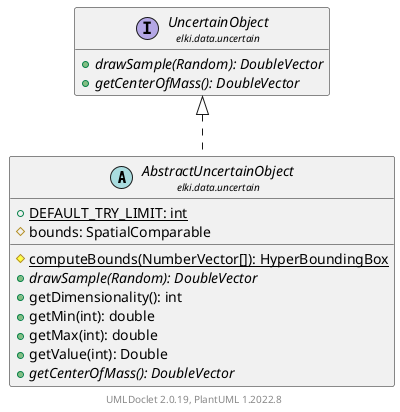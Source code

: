 @startuml
    remove .*\.(Instance|Par|Parameterizer|Factory)$
    set namespaceSeparator none
    hide empty fields
    hide empty methods

    abstract class "<size:14>AbstractUncertainObject\n<size:10>elki.data.uncertain" as elki.data.uncertain.AbstractUncertainObject [[AbstractUncertainObject.html]] {
        {static} +DEFAULT_TRY_LIMIT: int
        #bounds: SpatialComparable
        {static} #computeBounds(NumberVector[]): HyperBoundingBox
        {abstract} +drawSample(Random): DoubleVector
        +getDimensionality(): int
        +getMin(int): double
        +getMax(int): double
        +getValue(int): Double
        {abstract} +getCenterOfMass(): DoubleVector
    }

    interface "<size:14>UncertainObject\n<size:10>elki.data.uncertain" as elki.data.uncertain.UncertainObject [[UncertainObject.html]] {
        {abstract} +drawSample(Random): DoubleVector
        {abstract} +getCenterOfMass(): DoubleVector
    }

    elki.data.uncertain.UncertainObject <|.. elki.data.uncertain.AbstractUncertainObject

    center footer UMLDoclet 2.0.19, PlantUML 1.2022.8
@enduml
